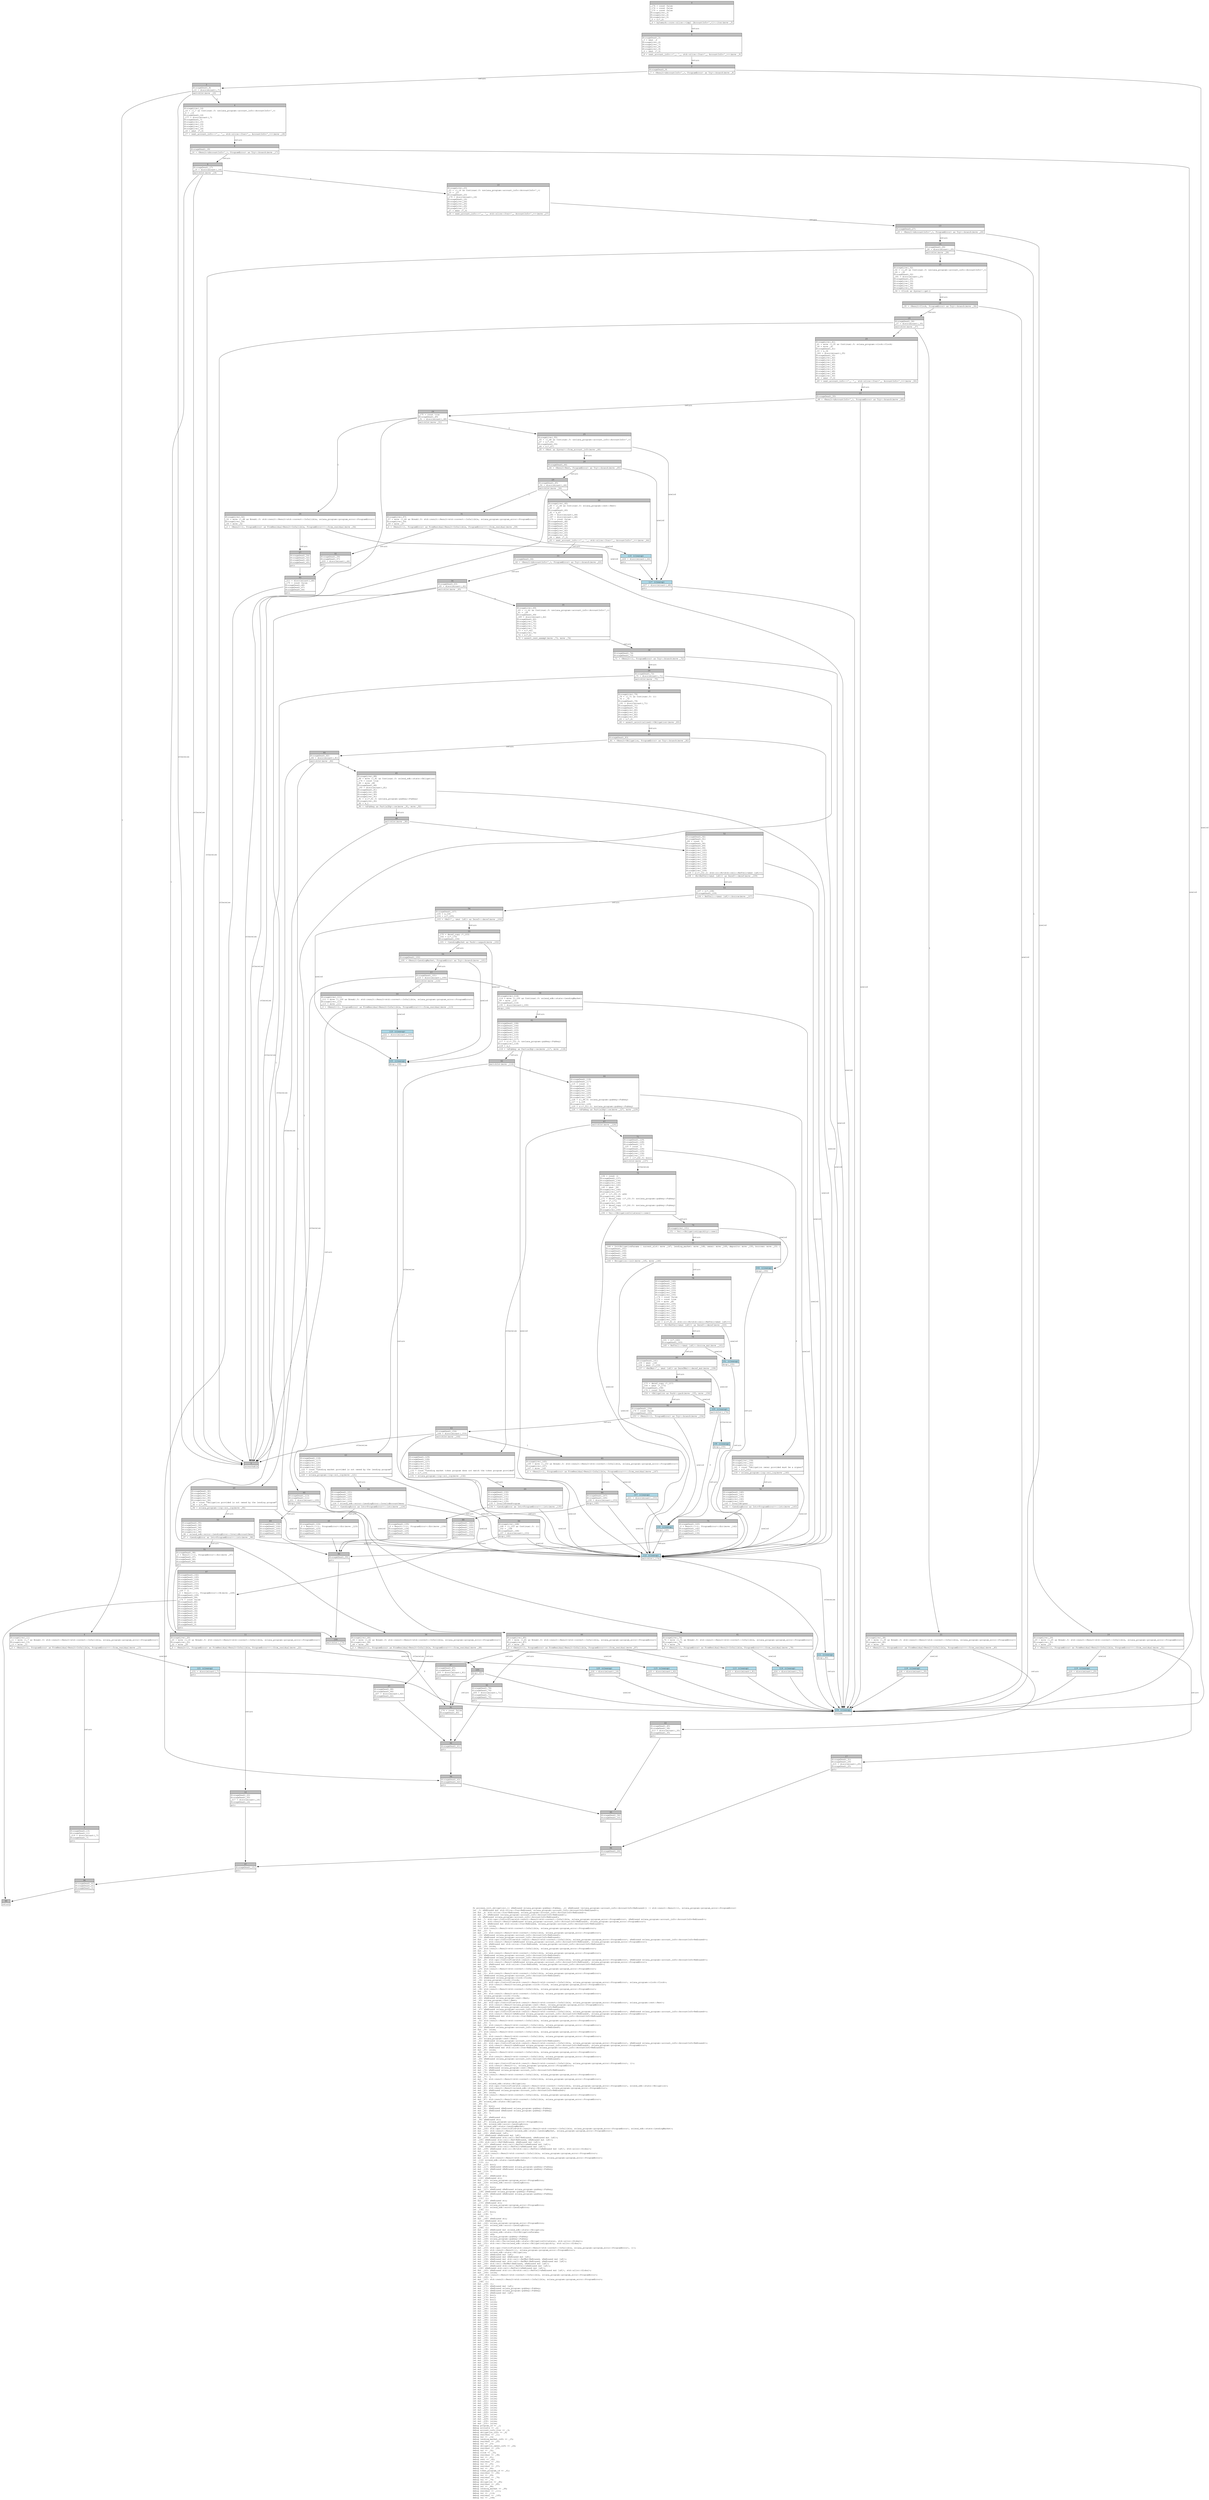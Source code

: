 digraph Mir_0_99 {
    graph [fontname="Courier, monospace"];
    node [fontname="Courier, monospace"];
    edge [fontname="Courier, monospace"];
    label=<fn process_init_obligation(_1: &amp;ReErased solana_program::pubkey::Pubkey, _2: &amp;ReErased [solana_program::account_info::AccountInfo&lt;ReErased&gt;]) -&gt; std::result::Result&lt;(), solana_program::program_error::ProgramError&gt;<br align="left"/>let _3: &amp;ReErased mut std::slice::Iter&lt;ReErased, solana_program::account_info::AccountInfo&lt;ReErased&gt;&gt;;<br align="left"/>let mut _4: std::slice::Iter&lt;ReErased, solana_program::account_info::AccountInfo&lt;ReErased&gt;&gt;;<br align="left"/>let mut _5: &amp;ReErased [solana_program::account_info::AccountInfo&lt;ReErased&gt;];<br align="left"/>let _6: &amp;ReErased solana_program::account_info::AccountInfo&lt;ReErased&gt;;<br align="left"/>let mut _7: std::ops::ControlFlow&lt;std::result::Result&lt;std::convert::Infallible, solana_program::program_error::ProgramError&gt;, &amp;ReErased solana_program::account_info::AccountInfo&lt;ReErased&gt;&gt;;<br align="left"/>let mut _8: std::result::Result&lt;&amp;ReErased solana_program::account_info::AccountInfo&lt;ReErased&gt;, solana_program::program_error::ProgramError&gt;;<br align="left"/>let mut _9: &amp;ReErased mut std::slice::Iter&lt;ReErased, solana_program::account_info::AccountInfo&lt;ReErased&gt;&gt;;<br align="left"/>let mut _10: isize;<br align="left"/>let _11: std::result::Result&lt;std::convert::Infallible, solana_program::program_error::ProgramError&gt;;<br align="left"/>let mut _12: !;<br align="left"/>let mut _13: std::result::Result&lt;std::convert::Infallible, solana_program::program_error::ProgramError&gt;;<br align="left"/>let _14: &amp;ReErased solana_program::account_info::AccountInfo&lt;ReErased&gt;;<br align="left"/>let _15: &amp;ReErased solana_program::account_info::AccountInfo&lt;ReErased&gt;;<br align="left"/>let mut _16: std::ops::ControlFlow&lt;std::result::Result&lt;std::convert::Infallible, solana_program::program_error::ProgramError&gt;, &amp;ReErased solana_program::account_info::AccountInfo&lt;ReErased&gt;&gt;;<br align="left"/>let mut _17: std::result::Result&lt;&amp;ReErased solana_program::account_info::AccountInfo&lt;ReErased&gt;, solana_program::program_error::ProgramError&gt;;<br align="left"/>let mut _18: &amp;ReErased mut std::slice::Iter&lt;ReErased, solana_program::account_info::AccountInfo&lt;ReErased&gt;&gt;;<br align="left"/>let mut _19: isize;<br align="left"/>let _20: std::result::Result&lt;std::convert::Infallible, solana_program::program_error::ProgramError&gt;;<br align="left"/>let mut _21: !;<br align="left"/>let mut _22: std::result::Result&lt;std::convert::Infallible, solana_program::program_error::ProgramError&gt;;<br align="left"/>let _23: &amp;ReErased solana_program::account_info::AccountInfo&lt;ReErased&gt;;<br align="left"/>let _24: &amp;ReErased solana_program::account_info::AccountInfo&lt;ReErased&gt;;<br align="left"/>let mut _25: std::ops::ControlFlow&lt;std::result::Result&lt;std::convert::Infallible, solana_program::program_error::ProgramError&gt;, &amp;ReErased solana_program::account_info::AccountInfo&lt;ReErased&gt;&gt;;<br align="left"/>let mut _26: std::result::Result&lt;&amp;ReErased solana_program::account_info::AccountInfo&lt;ReErased&gt;, solana_program::program_error::ProgramError&gt;;<br align="left"/>let mut _27: &amp;ReErased mut std::slice::Iter&lt;ReErased, solana_program::account_info::AccountInfo&lt;ReErased&gt;&gt;;<br align="left"/>let mut _28: isize;<br align="left"/>let _29: std::result::Result&lt;std::convert::Infallible, solana_program::program_error::ProgramError&gt;;<br align="left"/>let mut _30: !;<br align="left"/>let mut _31: std::result::Result&lt;std::convert::Infallible, solana_program::program_error::ProgramError&gt;;<br align="left"/>let _32: &amp;ReErased solana_program::account_info::AccountInfo&lt;ReErased&gt;;<br align="left"/>let _33: &amp;ReErased solana_program::clock::Clock;<br align="left"/>let _34: solana_program::clock::Clock;<br align="left"/>let mut _35: std::ops::ControlFlow&lt;std::result::Result&lt;std::convert::Infallible, solana_program::program_error::ProgramError&gt;, solana_program::clock::Clock&gt;;<br align="left"/>let mut _36: std::result::Result&lt;solana_program::clock::Clock, solana_program::program_error::ProgramError&gt;;<br align="left"/>let mut _37: isize;<br align="left"/>let _38: std::result::Result&lt;std::convert::Infallible, solana_program::program_error::ProgramError&gt;;<br align="left"/>let mut _39: !;<br align="left"/>let mut _40: std::result::Result&lt;std::convert::Infallible, solana_program::program_error::ProgramError&gt;;<br align="left"/>let _41: solana_program::clock::Clock;<br align="left"/>let _42: &amp;ReErased solana_program::rent::Rent;<br align="left"/>let _43: solana_program::rent::Rent;<br align="left"/>let mut _44: std::ops::ControlFlow&lt;std::result::Result&lt;std::convert::Infallible, solana_program::program_error::ProgramError&gt;, solana_program::rent::Rent&gt;;<br align="left"/>let mut _45: std::result::Result&lt;solana_program::rent::Rent, solana_program::program_error::ProgramError&gt;;<br align="left"/>let mut _46: &amp;ReErased solana_program::account_info::AccountInfo&lt;ReErased&gt;;<br align="left"/>let _47: &amp;ReErased solana_program::account_info::AccountInfo&lt;ReErased&gt;;<br align="left"/>let mut _48: std::ops::ControlFlow&lt;std::result::Result&lt;std::convert::Infallible, solana_program::program_error::ProgramError&gt;, &amp;ReErased solana_program::account_info::AccountInfo&lt;ReErased&gt;&gt;;<br align="left"/>let mut _49: std::result::Result&lt;&amp;ReErased solana_program::account_info::AccountInfo&lt;ReErased&gt;, solana_program::program_error::ProgramError&gt;;<br align="left"/>let mut _50: &amp;ReErased mut std::slice::Iter&lt;ReErased, solana_program::account_info::AccountInfo&lt;ReErased&gt;&gt;;<br align="left"/>let mut _51: isize;<br align="left"/>let _52: std::result::Result&lt;std::convert::Infallible, solana_program::program_error::ProgramError&gt;;<br align="left"/>let mut _53: !;<br align="left"/>let mut _54: std::result::Result&lt;std::convert::Infallible, solana_program::program_error::ProgramError&gt;;<br align="left"/>let _55: &amp;ReErased solana_program::account_info::AccountInfo&lt;ReErased&gt;;<br align="left"/>let mut _56: isize;<br align="left"/>let _57: std::result::Result&lt;std::convert::Infallible, solana_program::program_error::ProgramError&gt;;<br align="left"/>let mut _58: !;<br align="left"/>let mut _59: std::result::Result&lt;std::convert::Infallible, solana_program::program_error::ProgramError&gt;;<br align="left"/>let _60: solana_program::rent::Rent;<br align="left"/>let _61: &amp;ReErased solana_program::account_info::AccountInfo&lt;ReErased&gt;;<br align="left"/>let mut _62: std::ops::ControlFlow&lt;std::result::Result&lt;std::convert::Infallible, solana_program::program_error::ProgramError&gt;, &amp;ReErased solana_program::account_info::AccountInfo&lt;ReErased&gt;&gt;;<br align="left"/>let mut _63: std::result::Result&lt;&amp;ReErased solana_program::account_info::AccountInfo&lt;ReErased&gt;, solana_program::program_error::ProgramError&gt;;<br align="left"/>let mut _64: &amp;ReErased mut std::slice::Iter&lt;ReErased, solana_program::account_info::AccountInfo&lt;ReErased&gt;&gt;;<br align="left"/>let mut _65: isize;<br align="left"/>let _66: std::result::Result&lt;std::convert::Infallible, solana_program::program_error::ProgramError&gt;;<br align="left"/>let mut _67: !;<br align="left"/>let mut _68: std::result::Result&lt;std::convert::Infallible, solana_program::program_error::ProgramError&gt;;<br align="left"/>let _69: &amp;ReErased solana_program::account_info::AccountInfo&lt;ReErased&gt;;<br align="left"/>let _70: ();<br align="left"/>let mut _71: std::ops::ControlFlow&lt;std::result::Result&lt;std::convert::Infallible, solana_program::program_error::ProgramError&gt;, ()&gt;;<br align="left"/>let mut _72: std::result::Result&lt;(), solana_program::program_error::ProgramError&gt;;<br align="left"/>let mut _73: &amp;ReErased solana_program::rent::Rent;<br align="left"/>let mut _74: &amp;ReErased solana_program::account_info::AccountInfo&lt;ReErased&gt;;<br align="left"/>let mut _75: isize;<br align="left"/>let _76: std::result::Result&lt;std::convert::Infallible, solana_program::program_error::ProgramError&gt;;<br align="left"/>let mut _77: !;<br align="left"/>let mut _78: std::result::Result&lt;std::convert::Infallible, solana_program::program_error::ProgramError&gt;;<br align="left"/>let _79: ();<br align="left"/>let mut _80: solend_sdk::state::Obligation;<br align="left"/>let mut _81: std::ops::ControlFlow&lt;std::result::Result&lt;std::convert::Infallible, solana_program::program_error::ProgramError&gt;, solend_sdk::state::Obligation&gt;;<br align="left"/>let mut _82: std::result::Result&lt;solend_sdk::state::Obligation, solana_program::program_error::ProgramError&gt;;<br align="left"/>let mut _83: &amp;ReErased solana_program::account_info::AccountInfo&lt;ReErased&gt;;<br align="left"/>let mut _84: isize;<br align="left"/>let _85: std::result::Result&lt;std::convert::Infallible, solana_program::program_error::ProgramError&gt;;<br align="left"/>let mut _86: !;<br align="left"/>let mut _87: std::result::Result&lt;std::convert::Infallible, solana_program::program_error::ProgramError&gt;;<br align="left"/>let _88: solend_sdk::state::Obligation;<br align="left"/>let _89: ();<br align="left"/>let mut _90: bool;<br align="left"/>let mut _91: &amp;ReErased &amp;ReErased solana_program::pubkey::Pubkey;<br align="left"/>let mut _92: &amp;ReErased &amp;ReErased solana_program::pubkey::Pubkey;<br align="left"/>let mut _93: !;<br align="left"/>let _94: ();<br align="left"/>let mut _95: &amp;ReErased str;<br align="left"/>let _96: &amp;ReErased str;<br align="left"/>let mut _97: solana_program::program_error::ProgramError;<br align="left"/>let mut _98: solend_sdk::error::LendingError;<br align="left"/>let _99: solend_sdk::state::LendingMarket;<br align="left"/>let mut _100: std::ops::ControlFlow&lt;std::result::Result&lt;std::convert::Infallible, solana_program::program_error::ProgramError&gt;, solend_sdk::state::LendingMarket&gt;;<br align="left"/>let mut _101: std::result::Result&lt;solend_sdk::state::LendingMarket, solana_program::program_error::ProgramError&gt;;<br align="left"/>let mut _102: &amp;ReErased [u8];<br align="left"/>let _103: &amp;ReErased &amp;ReErased mut [u8];<br align="left"/>let mut _104: &amp;ReErased std::cell::Ref&lt;ReErased, &amp;ReErased mut [u8]&gt;;<br align="left"/>let _105: &amp;ReErased std::cell::Ref&lt;ReErased, &amp;ReErased mut [u8]&gt;;<br align="left"/>let _106: std::cell::Ref&lt;ReErased, &amp;ReErased mut [u8]&gt;;<br align="left"/>let mut _107: &amp;ReErased std::cell::RefCell&lt;&amp;ReErased mut [u8]&gt;;<br align="left"/>let _108: &amp;ReErased std::cell::RefCell&lt;&amp;ReErased mut [u8]&gt;;<br align="left"/>let mut _109: &amp;ReErased std::rc::Rc&lt;std::cell::RefCell&lt;&amp;ReErased mut [u8]&gt;, std::alloc::Global&gt;;<br align="left"/>let mut _110: isize;<br align="left"/>let _111: std::result::Result&lt;std::convert::Infallible, solana_program::program_error::ProgramError&gt;;<br align="left"/>let mut _112: !;<br align="left"/>let mut _113: std::result::Result&lt;std::convert::Infallible, solana_program::program_error::ProgramError&gt;;<br align="left"/>let _114: solend_sdk::state::LendingMarket;<br align="left"/>let _115: ();<br align="left"/>let mut _116: bool;<br align="left"/>let mut _117: &amp;ReErased &amp;ReErased solana_program::pubkey::Pubkey;<br align="left"/>let mut _118: &amp;ReErased &amp;ReErased solana_program::pubkey::Pubkey;<br align="left"/>let mut _119: !;<br align="left"/>let _120: ();<br align="left"/>let mut _121: &amp;ReErased str;<br align="left"/>let _122: &amp;ReErased str;<br align="left"/>let mut _123: solana_program::program_error::ProgramError;<br align="left"/>let mut _124: solend_sdk::error::LendingError;<br align="left"/>let _125: ();<br align="left"/>let mut _126: bool;<br align="left"/>let mut _127: &amp;ReErased &amp;ReErased solana_program::pubkey::Pubkey;<br align="left"/>let _128: &amp;ReErased solana_program::pubkey::Pubkey;<br align="left"/>let mut _129: &amp;ReErased &amp;ReErased solana_program::pubkey::Pubkey;<br align="left"/>let mut _130: !;<br align="left"/>let _131: ();<br align="left"/>let mut _132: &amp;ReErased str;<br align="left"/>let _133: &amp;ReErased str;<br align="left"/>let mut _134: solana_program::program_error::ProgramError;<br align="left"/>let mut _135: solend_sdk::error::LendingError;<br align="left"/>let _136: ();<br align="left"/>let mut _137: bool;<br align="left"/>let mut _138: !;<br align="left"/>let _139: ();<br align="left"/>let mut _140: &amp;ReErased str;<br align="left"/>let _141: &amp;ReErased str;<br align="left"/>let mut _142: solana_program::program_error::ProgramError;<br align="left"/>let mut _143: solend_sdk::error::LendingError;<br align="left"/>let _144: ();<br align="left"/>let mut _145: &amp;ReErased mut solend_sdk::state::Obligation;<br align="left"/>let mut _146: solend_sdk::state::InitObligationParams;<br align="left"/>let mut _147: u64;<br align="left"/>let mut _148: solana_program::pubkey::Pubkey;<br align="left"/>let mut _149: solana_program::pubkey::Pubkey;<br align="left"/>let mut _150: std::vec::Vec&lt;solend_sdk::state::ObligationCollateral, std::alloc::Global&gt;;<br align="left"/>let mut _151: std::vec::Vec&lt;solend_sdk::state::ObligationLiquidity, std::alloc::Global&gt;;<br align="left"/>let _152: ();<br align="left"/>let mut _153: std::ops::ControlFlow&lt;std::result::Result&lt;std::convert::Infallible, solana_program::program_error::ProgramError&gt;, ()&gt;;<br align="left"/>let mut _154: std::result::Result&lt;(), solana_program::program_error::ProgramError&gt;;<br align="left"/>let mut _155: solend_sdk::state::Obligation;<br align="left"/>let mut _156: &amp;ReErased mut [u8];<br align="left"/>let mut _157: &amp;ReErased mut &amp;ReErased mut [u8];<br align="left"/>let mut _158: &amp;ReErased mut std::cell::RefMut&lt;ReErased, &amp;ReErased mut [u8]&gt;;<br align="left"/>let mut _159: &amp;ReErased mut std::cell::RefMut&lt;ReErased, &amp;ReErased mut [u8]&gt;;<br align="left"/>let mut _160: std::cell::RefMut&lt;ReErased, &amp;ReErased mut [u8]&gt;;<br align="left"/>let mut _161: &amp;ReErased std::cell::RefCell&lt;&amp;ReErased mut [u8]&gt;;<br align="left"/>let _162: &amp;ReErased std::cell::RefCell&lt;&amp;ReErased mut [u8]&gt;;<br align="left"/>let mut _163: &amp;ReErased std::rc::Rc&lt;std::cell::RefCell&lt;&amp;ReErased mut [u8]&gt;, std::alloc::Global&gt;;<br align="left"/>let mut _164: isize;<br align="left"/>let _165: std::result::Result&lt;std::convert::Infallible, solana_program::program_error::ProgramError&gt;;<br align="left"/>let mut _166: !;<br align="left"/>let mut _167: std::result::Result&lt;std::convert::Infallible, solana_program::program_error::ProgramError&gt;;<br align="left"/>let _168: ();<br align="left"/>let mut _169: ();<br align="left"/>let mut _170: &amp;ReErased mut [u8];<br align="left"/>let mut _171: &amp;ReErased solana_program::pubkey::Pubkey;<br align="left"/>let mut _172: &amp;ReErased solana_program::pubkey::Pubkey;<br align="left"/>let mut _173: &amp;ReErased mut [u8];<br align="left"/>let mut _174: bool;<br align="left"/>let mut _175: bool;<br align="left"/>let mut _176: bool;<br align="left"/>let mut _177: isize;<br align="left"/>let mut _178: isize;<br align="left"/>let mut _179: isize;<br align="left"/>let mut _180: isize;<br align="left"/>let mut _181: isize;<br align="left"/>let mut _182: isize;<br align="left"/>let mut _183: isize;<br align="left"/>let mut _184: isize;<br align="left"/>let mut _185: isize;<br align="left"/>let mut _186: isize;<br align="left"/>let mut _187: isize;<br align="left"/>let mut _188: isize;<br align="left"/>let mut _189: isize;<br align="left"/>let mut _190: isize;<br align="left"/>let mut _191: isize;<br align="left"/>let mut _192: isize;<br align="left"/>let mut _193: isize;<br align="left"/>let mut _194: isize;<br align="left"/>let mut _195: isize;<br align="left"/>let mut _196: isize;<br align="left"/>let mut _197: isize;<br align="left"/>let mut _198: isize;<br align="left"/>let mut _199: isize;<br align="left"/>let mut _200: isize;<br align="left"/>let mut _201: isize;<br align="left"/>let mut _202: isize;<br align="left"/>let mut _203: isize;<br align="left"/>let mut _204: isize;<br align="left"/>let mut _205: isize;<br align="left"/>let mut _206: isize;<br align="left"/>let mut _207: isize;<br align="left"/>let mut _208: isize;<br align="left"/>let mut _209: isize;<br align="left"/>let mut _210: isize;<br align="left"/>let mut _211: isize;<br align="left"/>let mut _212: isize;<br align="left"/>let mut _213: isize;<br align="left"/>let mut _214: isize;<br align="left"/>let mut _215: isize;<br align="left"/>let mut _216: isize;<br align="left"/>let mut _217: isize;<br align="left"/>let mut _218: isize;<br align="left"/>let mut _219: isize;<br align="left"/>let mut _220: isize;<br align="left"/>let mut _221: isize;<br align="left"/>let mut _222: isize;<br align="left"/>let mut _223: isize;<br align="left"/>let mut _224: isize;<br align="left"/>let mut _225: isize;<br align="left"/>let mut _226: isize;<br align="left"/>let mut _227: isize;<br align="left"/>let mut _228: isize;<br align="left"/>let mut _229: isize;<br align="left"/>let mut _230: isize;<br align="left"/>let mut _231: isize;<br align="left"/>debug program_id =&gt; _1;<br align="left"/>debug accounts =&gt; _2;<br align="left"/>debug account_info_iter =&gt; _3;<br align="left"/>debug obligation_info =&gt; _6;<br align="left"/>debug residual =&gt; _11;<br align="left"/>debug val =&gt; _14;<br align="left"/>debug lending_market_info =&gt; _15;<br align="left"/>debug residual =&gt; _20;<br align="left"/>debug val =&gt; _23;<br align="left"/>debug obligation_owner_info =&gt; _24;<br align="left"/>debug residual =&gt; _29;<br align="left"/>debug val =&gt; _32;<br align="left"/>debug clock =&gt; _33;<br align="left"/>debug residual =&gt; _38;<br align="left"/>debug val =&gt; _41;<br align="left"/>debug rent =&gt; _42;<br align="left"/>debug residual =&gt; _52;<br align="left"/>debug val =&gt; _55;<br align="left"/>debug residual =&gt; _57;<br align="left"/>debug val =&gt; _60;<br align="left"/>debug token_program_id =&gt; _61;<br align="left"/>debug residual =&gt; _66;<br align="left"/>debug val =&gt; _69;<br align="left"/>debug residual =&gt; _76;<br align="left"/>debug val =&gt; _79;<br align="left"/>debug obligation =&gt; _80;<br align="left"/>debug residual =&gt; _85;<br align="left"/>debug val =&gt; _88;<br align="left"/>debug lending_market =&gt; _99;<br align="left"/>debug residual =&gt; _111;<br align="left"/>debug val =&gt; _114;<br align="left"/>debug residual =&gt; _165;<br align="left"/>debug val =&gt; _168;<br align="left"/>>;
    bb0__0_99 [shape="none", label=<<table border="0" cellborder="1" cellspacing="0"><tr><td bgcolor="gray" align="center" colspan="1">0</td></tr><tr><td align="left" balign="left">_174 = const false<br/>_176 = const false<br/>_175 = const false<br/>StorageLive(_3)<br/>StorageLive(_4)<br/>StorageLive(_5)<br/>_5 = &amp;(*_2)<br/></td></tr><tr><td align="left">_4 = bytemuck::core::slice::&lt;impl [AccountInfo&lt;'_&gt;]&gt;::iter(move _5)</td></tr></table>>];
    bb1__0_99 [shape="none", label=<<table border="0" cellborder="1" cellspacing="0"><tr><td bgcolor="gray" align="center" colspan="1">1</td></tr><tr><td align="left" balign="left">StorageDead(_5)<br/>_3 = &amp;mut _4<br/>StorageLive(_6)<br/>StorageLive(_7)<br/>StorageLive(_8)<br/>StorageLive(_9)<br/>_9 = &amp;mut (*_3)<br/></td></tr><tr><td align="left">_8 = next_account_info::&lt;'_, '_, std::slice::Iter&lt;'_, AccountInfo&lt;'_&gt;&gt;&gt;(move _9)</td></tr></table>>];
    bb2__0_99 [shape="none", label=<<table border="0" cellborder="1" cellspacing="0"><tr><td bgcolor="gray" align="center" colspan="1">2</td></tr><tr><td align="left" balign="left">StorageDead(_9)<br/></td></tr><tr><td align="left">_7 = &lt;Result&lt;&amp;AccountInfo&lt;'_&gt;, ProgramError&gt; as Try&gt;::branch(move _8)</td></tr></table>>];
    bb3__0_99 [shape="none", label=<<table border="0" cellborder="1" cellspacing="0"><tr><td bgcolor="gray" align="center" colspan="1">3</td></tr><tr><td align="left" balign="left">StorageDead(_8)<br/>_10 = discriminant(_7)<br/></td></tr><tr><td align="left">switchInt(move _10)</td></tr></table>>];
    bb4__0_99 [shape="none", label=<<table border="0" cellborder="1" cellspacing="0"><tr><td bgcolor="gray" align="center" colspan="1">4</td></tr><tr><td align="left" balign="left">StorageLive(_14)<br/>_14 = ((_7 as Continue).0: &amp;solana_program::account_info::AccountInfo&lt;'_&gt;)<br/>_6 = _14<br/>StorageDead(_14)<br/>_177 = discriminant(_7)<br/>StorageDead(_7)<br/>StorageLive(_15)<br/>StorageLive(_16)<br/>StorageLive(_17)<br/>StorageLive(_18)<br/>_18 = &amp;mut (*_3)<br/></td></tr><tr><td align="left">_17 = next_account_info::&lt;'_, '_, std::slice::Iter&lt;'_, AccountInfo&lt;'_&gt;&gt;&gt;(move _18)</td></tr></table>>];
    bb5__0_99 [shape="none", label=<<table border="0" cellborder="1" cellspacing="0"><tr><td bgcolor="gray" align="center" colspan="1">5</td></tr><tr><td align="left">unreachable</td></tr></table>>];
    bb6__0_99 [shape="none", label=<<table border="0" cellborder="1" cellspacing="0"><tr><td bgcolor="gray" align="center" colspan="1">6</td></tr><tr><td align="left" balign="left">StorageLive(_11)<br/>_11 = move ((_7 as Break).0: std::result::Result&lt;std::convert::Infallible, solana_program::program_error::ProgramError&gt;)<br/>StorageLive(_13)<br/>_13 = move _11<br/></td></tr><tr><td align="left">_0 = &lt;Result&lt;(), ProgramError&gt; as FromResidual&lt;Result&lt;Infallible, ProgramError&gt;&gt;&gt;::from_residual(move _13)</td></tr></table>>];
    bb7__0_99 [shape="none", label=<<table border="0" cellborder="1" cellspacing="0"><tr><td bgcolor="gray" align="center" colspan="1">7</td></tr><tr><td align="left" balign="left">StorageDead(_13)<br/>StorageDead(_11)<br/>_219 = discriminant(_7)<br/>StorageDead(_7)<br/></td></tr><tr><td align="left">goto</td></tr></table>>];
    bb8__0_99 [shape="none", label=<<table border="0" cellborder="1" cellspacing="0"><tr><td bgcolor="gray" align="center" colspan="1">8</td></tr><tr><td align="left" balign="left">StorageDead(_18)<br/></td></tr><tr><td align="left">_16 = &lt;Result&lt;&amp;AccountInfo&lt;'_&gt;, ProgramError&gt; as Try&gt;::branch(move _17)</td></tr></table>>];
    bb9__0_99 [shape="none", label=<<table border="0" cellborder="1" cellspacing="0"><tr><td bgcolor="gray" align="center" colspan="1">9</td></tr><tr><td align="left" balign="left">StorageDead(_17)<br/>_19 = discriminant(_16)<br/></td></tr><tr><td align="left">switchInt(move _19)</td></tr></table>>];
    bb10__0_99 [shape="none", label=<<table border="0" cellborder="1" cellspacing="0"><tr><td bgcolor="gray" align="center" colspan="1">10</td></tr><tr><td align="left" balign="left">StorageLive(_23)<br/>_23 = ((_16 as Continue).0: &amp;solana_program::account_info::AccountInfo&lt;'_&gt;)<br/>_15 = _23<br/>StorageDead(_23)<br/>_179 = discriminant(_16)<br/>StorageDead(_16)<br/>StorageLive(_24)<br/>StorageLive(_25)<br/>StorageLive(_26)<br/>StorageLive(_27)<br/>_27 = &amp;mut (*_3)<br/></td></tr><tr><td align="left">_26 = next_account_info::&lt;'_, '_, std::slice::Iter&lt;'_, AccountInfo&lt;'_&gt;&gt;&gt;(move _27)</td></tr></table>>];
    bb11__0_99 [shape="none", label=<<table border="0" cellborder="1" cellspacing="0"><tr><td bgcolor="gray" align="center" colspan="1">11</td></tr><tr><td align="left" balign="left">StorageLive(_20)<br/>_20 = move ((_16 as Break).0: std::result::Result&lt;std::convert::Infallible, solana_program::program_error::ProgramError&gt;)<br/>StorageLive(_22)<br/>_22 = move _20<br/></td></tr><tr><td align="left">_0 = &lt;Result&lt;(), ProgramError&gt; as FromResidual&lt;Result&lt;Infallible, ProgramError&gt;&gt;&gt;::from_residual(move _22)</td></tr></table>>];
    bb12__0_99 [shape="none", label=<<table border="0" cellborder="1" cellspacing="0"><tr><td bgcolor="gray" align="center" colspan="1">12</td></tr><tr><td align="left" balign="left">StorageDead(_22)<br/>StorageDead(_20)<br/>_217 = discriminant(_16)<br/>StorageDead(_16)<br/></td></tr><tr><td align="left">goto</td></tr></table>>];
    bb13__0_99 [shape="none", label=<<table border="0" cellborder="1" cellspacing="0"><tr><td bgcolor="gray" align="center" colspan="1">13</td></tr><tr><td align="left" balign="left">StorageDead(_27)<br/></td></tr><tr><td align="left">_25 = &lt;Result&lt;&amp;AccountInfo&lt;'_&gt;, ProgramError&gt; as Try&gt;::branch(move _26)</td></tr></table>>];
    bb14__0_99 [shape="none", label=<<table border="0" cellborder="1" cellspacing="0"><tr><td bgcolor="gray" align="center" colspan="1">14</td></tr><tr><td align="left" balign="left">StorageDead(_26)<br/>_28 = discriminant(_25)<br/></td></tr><tr><td align="left">switchInt(move _28)</td></tr></table>>];
    bb15__0_99 [shape="none", label=<<table border="0" cellborder="1" cellspacing="0"><tr><td bgcolor="gray" align="center" colspan="1">15</td></tr><tr><td align="left" balign="left">StorageLive(_32)<br/>_32 = ((_25 as Continue).0: &amp;solana_program::account_info::AccountInfo&lt;'_&gt;)<br/>_24 = _32<br/>StorageDead(_32)<br/>_181 = discriminant(_25)<br/>StorageDead(_25)<br/>StorageLive(_33)<br/>StorageLive(_34)<br/>StorageLive(_35)<br/>StorageLive(_36)<br/></td></tr><tr><td align="left">_36 = &lt;Clock as Sysvar&gt;::get()</td></tr></table>>];
    bb16__0_99 [shape="none", label=<<table border="0" cellborder="1" cellspacing="0"><tr><td bgcolor="gray" align="center" colspan="1">16</td></tr><tr><td align="left" balign="left">StorageLive(_29)<br/>_29 = move ((_25 as Break).0: std::result::Result&lt;std::convert::Infallible, solana_program::program_error::ProgramError&gt;)<br/>StorageLive(_31)<br/>_31 = move _29<br/></td></tr><tr><td align="left">_0 = &lt;Result&lt;(), ProgramError&gt; as FromResidual&lt;Result&lt;Infallible, ProgramError&gt;&gt;&gt;::from_residual(move _31)</td></tr></table>>];
    bb17__0_99 [shape="none", label=<<table border="0" cellborder="1" cellspacing="0"><tr><td bgcolor="gray" align="center" colspan="1">17</td></tr><tr><td align="left" balign="left">StorageDead(_31)<br/>StorageDead(_29)<br/>_215 = discriminant(_25)<br/>StorageDead(_25)<br/></td></tr><tr><td align="left">goto</td></tr></table>>];
    bb18__0_99 [shape="none", label=<<table border="0" cellborder="1" cellspacing="0"><tr><td bgcolor="gray" align="center" colspan="1">18</td></tr><tr><td align="left">_35 = &lt;Result&lt;Clock, ProgramError&gt; as Try&gt;::branch(move _36)</td></tr></table>>];
    bb19__0_99 [shape="none", label=<<table border="0" cellborder="1" cellspacing="0"><tr><td bgcolor="gray" align="center" colspan="1">19</td></tr><tr><td align="left" balign="left">StorageDead(_36)<br/>_37 = discriminant(_35)<br/></td></tr><tr><td align="left">switchInt(move _37)</td></tr></table>>];
    bb20__0_99 [shape="none", label=<<table border="0" cellborder="1" cellspacing="0"><tr><td bgcolor="gray" align="center" colspan="1">20</td></tr><tr><td align="left" balign="left">StorageLive(_41)<br/>_41 = move ((_35 as Continue).0: solana_program::clock::Clock)<br/>_34 = move _41<br/>StorageDead(_41)<br/>_33 = &amp;_34<br/>_183 = discriminant(_35)<br/>StorageDead(_35)<br/>StorageLive(_42)<br/>StorageLive(_43)<br/>StorageLive(_44)<br/>StorageLive(_45)<br/>StorageLive(_46)<br/>StorageLive(_47)<br/>StorageLive(_48)<br/>StorageLive(_49)<br/>StorageLive(_50)<br/>_50 = &amp;mut (*_3)<br/></td></tr><tr><td align="left">_49 = next_account_info::&lt;'_, '_, std::slice::Iter&lt;'_, AccountInfo&lt;'_&gt;&gt;&gt;(move _50)</td></tr></table>>];
    bb21__0_99 [shape="none", label=<<table border="0" cellborder="1" cellspacing="0"><tr><td bgcolor="gray" align="center" colspan="1">21</td></tr><tr><td align="left" balign="left">StorageLive(_38)<br/>_38 = move ((_35 as Break).0: std::result::Result&lt;std::convert::Infallible, solana_program::program_error::ProgramError&gt;)<br/>StorageLive(_40)<br/>_40 = move _38<br/></td></tr><tr><td align="left">_0 = &lt;Result&lt;(), ProgramError&gt; as FromResidual&lt;Result&lt;Infallible, ProgramError&gt;&gt;&gt;::from_residual(move _40)</td></tr></table>>];
    bb22__0_99 [shape="none", label=<<table border="0" cellborder="1" cellspacing="0"><tr><td bgcolor="gray" align="center" colspan="1">22</td></tr><tr><td align="left" balign="left">StorageDead(_40)<br/>StorageDead(_38)<br/>_213 = discriminant(_35)<br/>StorageDead(_35)<br/></td></tr><tr><td align="left">goto</td></tr></table>>];
    bb23__0_99 [shape="none", label=<<table border="0" cellborder="1" cellspacing="0"><tr><td bgcolor="gray" align="center" colspan="1">23</td></tr><tr><td align="left" balign="left">StorageDead(_50)<br/></td></tr><tr><td align="left">_48 = &lt;Result&lt;&amp;AccountInfo&lt;'_&gt;, ProgramError&gt; as Try&gt;::branch(move _49)</td></tr></table>>];
    bb24__0_99 [shape="none", label=<<table border="0" cellborder="1" cellspacing="0"><tr><td bgcolor="gray" align="center" colspan="1">24</td></tr><tr><td align="left" balign="left">_175 = const true<br/>StorageDead(_49)<br/>_51 = discriminant(_48)<br/></td></tr><tr><td align="left">switchInt(move _51)</td></tr></table>>];
    bb25__0_99 [shape="none", label=<<table border="0" cellborder="1" cellspacing="0"><tr><td bgcolor="gray" align="center" colspan="1">25</td></tr><tr><td align="left" balign="left">StorageLive(_55)<br/>_55 = ((_48 as Continue).0: &amp;solana_program::account_info::AccountInfo&lt;'_&gt;)<br/>_47 = &amp;(*_55)<br/>StorageDead(_55)<br/>_46 = &amp;(*_47)<br/></td></tr><tr><td align="left">_45 = &lt;Rent as Sysvar&gt;::from_account_info(move _46)</td></tr></table>>];
    bb26__0_99 [shape="none", label=<<table border="0" cellborder="1" cellspacing="0"><tr><td bgcolor="gray" align="center" colspan="1">26</td></tr><tr><td align="left" balign="left">StorageLive(_52)<br/>_52 = move ((_48 as Break).0: std::result::Result&lt;std::convert::Infallible, solana_program::program_error::ProgramError&gt;)<br/>StorageLive(_54)<br/>_54 = move _52<br/></td></tr><tr><td align="left">_0 = &lt;Result&lt;(), ProgramError&gt; as FromResidual&lt;Result&lt;Infallible, ProgramError&gt;&gt;&gt;::from_residual(move _54)</td></tr></table>>];
    bb27__0_99 [shape="none", label=<<table border="0" cellborder="1" cellspacing="0"><tr><td bgcolor="gray" align="center" colspan="1">27</td></tr><tr><td align="left" balign="left">StorageDead(_54)<br/>StorageDead(_52)<br/>StorageDead(_46)<br/>StorageDead(_45)<br/></td></tr><tr><td align="left">goto</td></tr></table>>];
    bb28__0_99 [shape="none", label=<<table border="0" cellborder="1" cellspacing="0"><tr><td bgcolor="gray" align="center" colspan="1">28</td></tr><tr><td align="left" balign="left">StorageDead(_46)<br/></td></tr><tr><td align="left">_44 = &lt;Result&lt;Rent, ProgramError&gt; as Try&gt;::branch(move _45)</td></tr></table>>];
    bb29__0_99 [shape="none", label=<<table border="0" cellborder="1" cellspacing="0"><tr><td bgcolor="gray" align="center" colspan="1">29</td></tr><tr><td align="left" balign="left">StorageDead(_45)<br/>_56 = discriminant(_44)<br/></td></tr><tr><td align="left">switchInt(move _56)</td></tr></table>>];
    bb30__0_99 [shape="none", label=<<table border="0" cellborder="1" cellspacing="0"><tr><td bgcolor="gray" align="center" colspan="1">30</td></tr><tr><td align="left" balign="left">StorageLive(_60)<br/>_60 = ((_44 as Continue).0: solana_program::rent::Rent)<br/>_43 = _60<br/>StorageDead(_60)<br/>_42 = &amp;_43<br/>_185 = discriminant(_44)<br/>_187 = discriminant(_48)<br/>_175 = const false<br/>StorageDead(_48)<br/>StorageDead(_47)<br/>StorageDead(_44)<br/>StorageLive(_61)<br/>StorageLive(_62)<br/>StorageLive(_63)<br/>StorageLive(_64)<br/>_64 = &amp;mut (*_3)<br/></td></tr><tr><td align="left">_63 = next_account_info::&lt;'_, '_, std::slice::Iter&lt;'_, AccountInfo&lt;'_&gt;&gt;&gt;(move _64)</td></tr></table>>];
    bb31__0_99 [shape="none", label=<<table border="0" cellborder="1" cellspacing="0"><tr><td bgcolor="gray" align="center" colspan="1">31</td></tr><tr><td align="left" balign="left">StorageLive(_57)<br/>_57 = move ((_44 as Break).0: std::result::Result&lt;std::convert::Infallible, solana_program::program_error::ProgramError&gt;)<br/>StorageLive(_59)<br/>_59 = move _57<br/></td></tr><tr><td align="left">_0 = &lt;Result&lt;(), ProgramError&gt; as FromResidual&lt;Result&lt;Infallible, ProgramError&gt;&gt;&gt;::from_residual(move _59)</td></tr></table>>];
    bb32__0_99 [shape="none", label=<<table border="0" cellborder="1" cellspacing="0"><tr><td bgcolor="gray" align="center" colspan="1">32</td></tr><tr><td align="left" balign="left">StorageDead(_59)<br/>StorageDead(_57)<br/>_209 = discriminant(_44)<br/></td></tr><tr><td align="left">goto</td></tr></table>>];
    bb33__0_99 [shape="none", label=<<table border="0" cellborder="1" cellspacing="0"><tr><td bgcolor="gray" align="center" colspan="1">33</td></tr><tr><td align="left" balign="left">StorageDead(_64)<br/></td></tr><tr><td align="left">_62 = &lt;Result&lt;&amp;AccountInfo&lt;'_&gt;, ProgramError&gt; as Try&gt;::branch(move _63)</td></tr></table>>];
    bb34__0_99 [shape="none", label=<<table border="0" cellborder="1" cellspacing="0"><tr><td bgcolor="gray" align="center" colspan="1">34</td></tr><tr><td align="left" balign="left">StorageDead(_63)<br/>_65 = discriminant(_62)<br/></td></tr><tr><td align="left">switchInt(move _65)</td></tr></table>>];
    bb35__0_99 [shape="none", label=<<table border="0" cellborder="1" cellspacing="0"><tr><td bgcolor="gray" align="center" colspan="1">35</td></tr><tr><td align="left" balign="left">StorageLive(_69)<br/>_69 = ((_62 as Continue).0: &amp;solana_program::account_info::AccountInfo&lt;'_&gt;)<br/>_61 = _69<br/>StorageDead(_69)<br/>_189 = discriminant(_62)<br/>StorageDead(_62)<br/>StorageLive(_70)<br/>StorageLive(_71)<br/>StorageLive(_72)<br/>StorageLive(_73)<br/>_73 = &amp;(*_42)<br/>StorageLive(_74)<br/>_74 = &amp;(*_6)<br/></td></tr><tr><td align="left">_72 = assert_rent_exempt(move _73, move _74)</td></tr></table>>];
    bb36__0_99 [shape="none", label=<<table border="0" cellborder="1" cellspacing="0"><tr><td bgcolor="gray" align="center" colspan="1">36</td></tr><tr><td align="left" balign="left">StorageLive(_66)<br/>_66 = move ((_62 as Break).0: std::result::Result&lt;std::convert::Infallible, solana_program::program_error::ProgramError&gt;)<br/>StorageLive(_68)<br/>_68 = move _66<br/></td></tr><tr><td align="left">_0 = &lt;Result&lt;(), ProgramError&gt; as FromResidual&lt;Result&lt;Infallible, ProgramError&gt;&gt;&gt;::from_residual(move _68)</td></tr></table>>];
    bb37__0_99 [shape="none", label=<<table border="0" cellborder="1" cellspacing="0"><tr><td bgcolor="gray" align="center" colspan="1">37</td></tr><tr><td align="left" balign="left">StorageDead(_68)<br/>StorageDead(_66)<br/>_207 = discriminant(_62)<br/>StorageDead(_62)<br/></td></tr><tr><td align="left">goto</td></tr></table>>];
    bb38__0_99 [shape="none", label=<<table border="0" cellborder="1" cellspacing="0"><tr><td bgcolor="gray" align="center" colspan="1">38</td></tr><tr><td align="left" balign="left">StorageDead(_74)<br/>StorageDead(_73)<br/></td></tr><tr><td align="left">_71 = &lt;Result&lt;(), ProgramError&gt; as Try&gt;::branch(move _72)</td></tr></table>>];
    bb39__0_99 [shape="none", label=<<table border="0" cellborder="1" cellspacing="0"><tr><td bgcolor="gray" align="center" colspan="1">39</td></tr><tr><td align="left" balign="left">StorageDead(_72)<br/>_75 = discriminant(_71)<br/></td></tr><tr><td align="left">switchInt(move _75)</td></tr></table>>];
    bb40__0_99 [shape="none", label=<<table border="0" cellborder="1" cellspacing="0"><tr><td bgcolor="gray" align="center" colspan="1">40</td></tr><tr><td align="left" balign="left">StorageLive(_79)<br/>_79 = ((_71 as Continue).0: ())<br/>_70 = _79<br/>StorageDead(_79)<br/>_191 = discriminant(_71)<br/>StorageDead(_71)<br/>StorageDead(_70)<br/>StorageLive(_80)<br/>StorageLive(_81)<br/>StorageLive(_82)<br/>StorageLive(_83)<br/>_83 = &amp;(*_6)<br/></td></tr><tr><td align="left">_82 = assert_uninitialized::&lt;Obligation&gt;(move _83)</td></tr></table>>];
    bb41__0_99 [shape="none", label=<<table border="0" cellborder="1" cellspacing="0"><tr><td bgcolor="gray" align="center" colspan="1">41</td></tr><tr><td align="left" balign="left">StorageLive(_76)<br/>_76 = move ((_71 as Break).0: std::result::Result&lt;std::convert::Infallible, solana_program::program_error::ProgramError&gt;)<br/>StorageLive(_78)<br/>_78 = move _76<br/></td></tr><tr><td align="left">_0 = &lt;Result&lt;(), ProgramError&gt; as FromResidual&lt;Result&lt;Infallible, ProgramError&gt;&gt;&gt;::from_residual(move _78)</td></tr></table>>];
    bb42__0_99 [shape="none", label=<<table border="0" cellborder="1" cellspacing="0"><tr><td bgcolor="gray" align="center" colspan="1">42</td></tr><tr><td align="left" balign="left">StorageDead(_78)<br/>StorageDead(_76)<br/>_205 = discriminant(_71)<br/>StorageDead(_71)<br/>StorageDead(_70)<br/></td></tr><tr><td align="left">goto</td></tr></table>>];
    bb43__0_99 [shape="none", label=<<table border="0" cellborder="1" cellspacing="0"><tr><td bgcolor="gray" align="center" colspan="1">43</td></tr><tr><td align="left" balign="left">StorageDead(_83)<br/></td></tr><tr><td align="left">_81 = &lt;Result&lt;Obligation, ProgramError&gt; as Try&gt;::branch(move _82)</td></tr></table>>];
    bb44__0_99 [shape="none", label=<<table border="0" cellborder="1" cellspacing="0"><tr><td bgcolor="gray" align="center" colspan="1">44</td></tr><tr><td align="left" balign="left">StorageDead(_82)<br/>_84 = discriminant(_81)<br/></td></tr><tr><td align="left">switchInt(move _84)</td></tr></table>>];
    bb45__0_99 [shape="none", label=<<table border="0" cellborder="1" cellspacing="0"><tr><td bgcolor="gray" align="center" colspan="1">45</td></tr><tr><td align="left" balign="left">StorageLive(_88)<br/>_88 = move ((_81 as Continue).0: solend_sdk::state::Obligation)<br/>_174 = const true<br/>_80 = move _88<br/>StorageDead(_88)<br/>_193 = discriminant(_81)<br/>StorageDead(_81)<br/>StorageLive(_89)<br/>StorageLive(_90)<br/>StorageLive(_91)<br/>_91 = &amp;((*_6).3: &amp;solana_program::pubkey::Pubkey)<br/>StorageLive(_92)<br/>_92 = &amp;_1<br/></td></tr><tr><td align="left">_90 = &lt;&amp;Pubkey as PartialEq&gt;::ne(move _91, move _92)</td></tr></table>>];
    bb46__0_99 [shape="none", label=<<table border="0" cellborder="1" cellspacing="0"><tr><td bgcolor="gray" align="center" colspan="1">46</td></tr><tr><td align="left" balign="left">StorageLive(_85)<br/>_85 = move ((_81 as Break).0: std::result::Result&lt;std::convert::Infallible, solana_program::program_error::ProgramError&gt;)<br/>StorageLive(_87)<br/>_87 = move _85<br/></td></tr><tr><td align="left">_0 = &lt;Result&lt;(), ProgramError&gt; as FromResidual&lt;Result&lt;Infallible, ProgramError&gt;&gt;&gt;::from_residual(move _87)</td></tr></table>>];
    bb47__0_99 [shape="none", label=<<table border="0" cellborder="1" cellspacing="0"><tr><td bgcolor="gray" align="center" colspan="1">47</td></tr><tr><td align="left" balign="left">StorageDead(_87)<br/>StorageDead(_85)<br/>_203 = discriminant(_81)<br/>StorageDead(_81)<br/></td></tr><tr><td align="left">goto</td></tr></table>>];
    bb48__0_99 [shape="none", label=<<table border="0" cellborder="1" cellspacing="0"><tr><td bgcolor="gray" align="center" colspan="1">48</td></tr><tr><td align="left">switchInt(move _90)</td></tr></table>>];
    bb49__0_99 [shape="none", label=<<table border="0" cellborder="1" cellspacing="0"><tr><td bgcolor="gray" align="center" colspan="1">49</td></tr><tr><td align="left" balign="left">StorageDead(_92)<br/>StorageDead(_91)<br/>StorageLive(_94)<br/>StorageLive(_95)<br/>StorageLive(_96)<br/>_96 = const &quot;Obligation provided is not owned by the lending program&quot;<br/>_95 = &amp;(*_96)<br/></td></tr><tr><td align="left">_94 = solana_program::log::sol_log(move _95)</td></tr></table>>];
    bb50__0_99 [shape="none", label=<<table border="0" cellborder="1" cellspacing="0"><tr><td bgcolor="gray" align="center" colspan="1">50</td></tr><tr><td align="left" balign="left">StorageDead(_95)<br/>StorageDead(_96)<br/>StorageDead(_94)<br/>StorageLive(_97)<br/>StorageLive(_98)<br/>_98 = solend_sdk::error::LendingError::InvalidAccountOwner<br/></td></tr><tr><td align="left">_97 = &lt;LendingError as Into&lt;ProgramError&gt;&gt;::into(move _98)</td></tr></table>>];
    bb51__0_99 [shape="none", label=<<table border="0" cellborder="1" cellspacing="0"><tr><td bgcolor="gray" align="center" colspan="1">51</td></tr><tr><td align="left" balign="left">StorageDead(_98)<br/>_0 = Result::&lt;(), ProgramError&gt;::Err(move _97)<br/>StorageDead(_97)<br/>StorageDead(_90)<br/>StorageDead(_89)<br/></td></tr><tr><td align="left">goto</td></tr></table>>];
    bb52__0_99 [shape="none", label=<<table border="0" cellborder="1" cellspacing="0"><tr><td bgcolor="gray" align="center" colspan="1">52</td></tr><tr><td align="left" balign="left">StorageDead(_92)<br/>StorageDead(_91)<br/>_89 = const ()<br/>StorageDead(_90)<br/>StorageDead(_89)<br/>StorageLive(_99)<br/>StorageLive(_100)<br/>StorageLive(_101)<br/>StorageLive(_102)<br/>StorageLive(_103)<br/>StorageLive(_104)<br/>StorageLive(_105)<br/>StorageLive(_106)<br/>StorageLive(_107)<br/>StorageLive(_108)<br/>StorageLive(_109)<br/>_109 = &amp;((*_15).2: std::rc::Rc&lt;std::cell::RefCell&lt;&amp;mut [u8]&gt;&gt;)<br/></td></tr><tr><td align="left">_108 = &lt;Rc&lt;RefCell&lt;&amp;mut [u8]&gt;&gt; as Deref&gt;::deref(move _109)</td></tr></table>>];
    bb53__0_99 [shape="none", label=<<table border="0" cellborder="1" cellspacing="0"><tr><td bgcolor="gray" align="center" colspan="1">53</td></tr><tr><td align="left" balign="left">_107 = &amp;(*_108)<br/>StorageDead(_109)<br/></td></tr><tr><td align="left">_106 = RefCell::&lt;&amp;mut [u8]&gt;::borrow(move _107)</td></tr></table>>];
    bb54__0_99 [shape="none", label=<<table border="0" cellborder="1" cellspacing="0"><tr><td bgcolor="gray" align="center" colspan="1">54</td></tr><tr><td align="left" balign="left">StorageDead(_107)<br/>_105 = &amp;_106<br/>_104 = &amp;(*_105)<br/></td></tr><tr><td align="left">_103 = &lt;Ref&lt;'_, &amp;mut [u8]&gt; as Deref&gt;::deref(move _104)</td></tr></table>>];
    bb55__0_99 [shape="none", label=<<table border="0" cellborder="1" cellspacing="0"><tr><td bgcolor="gray" align="center" colspan="1">55</td></tr><tr><td align="left" balign="left">_170 = deref_copy (*_103)<br/>_102 = &amp;(*_170)<br/>StorageDead(_104)<br/></td></tr><tr><td align="left">_101 = &lt;LendingMarket as Pack&gt;::unpack(move _102)</td></tr></table>>];
    bb56__0_99 [shape="none", label=<<table border="0" cellborder="1" cellspacing="0"><tr><td bgcolor="gray" align="center" colspan="1">56</td></tr><tr><td align="left" balign="left">StorageDead(_102)<br/></td></tr><tr><td align="left">_100 = &lt;Result&lt;LendingMarket, ProgramError&gt; as Try&gt;::branch(move _101)</td></tr></table>>];
    bb57__0_99 [shape="none", label=<<table border="0" cellborder="1" cellspacing="0"><tr><td bgcolor="gray" align="center" colspan="1">57</td></tr><tr><td align="left" balign="left">StorageDead(_101)<br/>_110 = discriminant(_100)<br/></td></tr><tr><td align="left">switchInt(move _110)</td></tr></table>>];
    bb58__0_99 [shape="none", label=<<table border="0" cellborder="1" cellspacing="0"><tr><td bgcolor="gray" align="center" colspan="1">58</td></tr><tr><td align="left" balign="left">StorageLive(_114)<br/>_114 = move ((_100 as Continue).0: solend_sdk::state::LendingMarket)<br/>_99 = move _114<br/>StorageDead(_114)<br/>_195 = discriminant(_100)<br/></td></tr><tr><td align="left">drop(_106)</td></tr></table>>];
    bb59__0_99 [shape="none", label=<<table border="0" cellborder="1" cellspacing="0"><tr><td bgcolor="gray" align="center" colspan="1">59</td></tr><tr><td align="left" balign="left">StorageLive(_111)<br/>_111 = move ((_100 as Break).0: std::result::Result&lt;std::convert::Infallible, solana_program::program_error::ProgramError&gt;)<br/>StorageLive(_113)<br/>_113 = move _111<br/></td></tr><tr><td align="left">_0 = &lt;Result&lt;(), ProgramError&gt; as FromResidual&lt;Result&lt;Infallible, ProgramError&gt;&gt;&gt;::from_residual(move _113)</td></tr></table>>];
    bb60__0_99 [shape="none", label=<<table border="0" cellborder="1" cellspacing="0"><tr><td bgcolor="gray" align="center" colspan="1">60</td></tr><tr><td align="left" balign="left">StorageDead(_113)<br/>StorageDead(_111)<br/>_201 = discriminant(_100)<br/></td></tr><tr><td align="left">drop(_106)</td></tr></table>>];
    bb61__0_99 [shape="none", label=<<table border="0" cellborder="1" cellspacing="0"><tr><td bgcolor="gray" align="center" colspan="1">61</td></tr><tr><td align="left" balign="left">StorageDead(_108)<br/>StorageDead(_106)<br/>StorageDead(_105)<br/>StorageDead(_103)<br/>StorageDead(_100)<br/>StorageLive(_115)<br/>StorageLive(_116)<br/>StorageLive(_117)<br/>_117 = &amp;((*_15).3: &amp;solana_program::pubkey::Pubkey)<br/>StorageLive(_118)<br/>_118 = &amp;_1<br/></td></tr><tr><td align="left">_116 = &lt;&amp;Pubkey as PartialEq&gt;::ne(move _117, move _118)</td></tr></table>>];
    bb62__0_99 [shape="none", label=<<table border="0" cellborder="1" cellspacing="0"><tr><td bgcolor="gray" align="center" colspan="1">62</td></tr><tr><td align="left">switchInt(move _116)</td></tr></table>>];
    bb63__0_99 [shape="none", label=<<table border="0" cellborder="1" cellspacing="0"><tr><td bgcolor="gray" align="center" colspan="1">63</td></tr><tr><td align="left" balign="left">StorageDead(_118)<br/>StorageDead(_117)<br/>StorageLive(_120)<br/>StorageLive(_121)<br/>StorageLive(_122)<br/>_122 = const &quot;Lending market provided is not owned by the lending program&quot;<br/>_121 = &amp;(*_122)<br/></td></tr><tr><td align="left">_120 = solana_program::log::sol_log(move _121)</td></tr></table>>];
    bb64__0_99 [shape="none", label=<<table border="0" cellborder="1" cellspacing="0"><tr><td bgcolor="gray" align="center" colspan="1">64</td></tr><tr><td align="left" balign="left">StorageDead(_121)<br/>StorageDead(_122)<br/>StorageDead(_120)<br/>StorageLive(_123)<br/>StorageLive(_124)<br/>_124 = solend_sdk::error::LendingError::InvalidAccountOwner<br/></td></tr><tr><td align="left">_123 = &lt;LendingError as Into&lt;ProgramError&gt;&gt;::into(move _124)</td></tr></table>>];
    bb65__0_99 [shape="none", label=<<table border="0" cellborder="1" cellspacing="0"><tr><td bgcolor="gray" align="center" colspan="1">65</td></tr><tr><td align="left" balign="left">StorageDead(_124)<br/>_0 = Result::&lt;(), ProgramError&gt;::Err(move _123)<br/>StorageDead(_123)<br/>StorageDead(_116)<br/>StorageDead(_115)<br/></td></tr><tr><td align="left">goto</td></tr></table>>];
    bb66__0_99 [shape="none", label=<<table border="0" cellborder="1" cellspacing="0"><tr><td bgcolor="gray" align="center" colspan="1">66</td></tr><tr><td align="left" balign="left">StorageDead(_118)<br/>StorageDead(_117)<br/>_115 = const ()<br/>StorageDead(_116)<br/>StorageDead(_115)<br/>StorageLive(_125)<br/>StorageLive(_126)<br/>StorageLive(_127)<br/>StorageLive(_128)<br/>_128 = &amp;(_99.4: solana_program::pubkey::Pubkey)<br/>_127 = &amp;_128<br/>StorageLive(_129)<br/>_129 = &amp;((*_61).0: &amp;solana_program::pubkey::Pubkey)<br/></td></tr><tr><td align="left">_126 = &lt;&amp;Pubkey as PartialEq&gt;::ne(move _127, move _129)</td></tr></table>>];
    bb67__0_99 [shape="none", label=<<table border="0" cellborder="1" cellspacing="0"><tr><td bgcolor="gray" align="center" colspan="1">67</td></tr><tr><td align="left">switchInt(move _126)</td></tr></table>>];
    bb68__0_99 [shape="none", label=<<table border="0" cellborder="1" cellspacing="0"><tr><td bgcolor="gray" align="center" colspan="1">68</td></tr><tr><td align="left" balign="left">StorageDead(_129)<br/>StorageDead(_128)<br/>StorageDead(_127)<br/>StorageLive(_131)<br/>StorageLive(_132)<br/>StorageLive(_133)<br/>_133 = const &quot;Lending market token program does not match the token program provided&quot;<br/>_132 = &amp;(*_133)<br/></td></tr><tr><td align="left">_131 = solana_program::log::sol_log(move _132)</td></tr></table>>];
    bb69__0_99 [shape="none", label=<<table border="0" cellborder="1" cellspacing="0"><tr><td bgcolor="gray" align="center" colspan="1">69</td></tr><tr><td align="left" balign="left">StorageDead(_132)<br/>StorageDead(_133)<br/>StorageDead(_131)<br/>StorageLive(_134)<br/>StorageLive(_135)<br/>_135 = InvalidTokenProgram<br/></td></tr><tr><td align="left">_134 = &lt;LendingError as Into&lt;ProgramError&gt;&gt;::into(move _135)</td></tr></table>>];
    bb70__0_99 [shape="none", label=<<table border="0" cellborder="1" cellspacing="0"><tr><td bgcolor="gray" align="center" colspan="1">70</td></tr><tr><td align="left" balign="left">StorageDead(_135)<br/>_0 = Result::&lt;(), ProgramError&gt;::Err(move _134)<br/>StorageDead(_134)<br/>StorageDead(_126)<br/>StorageDead(_125)<br/></td></tr><tr><td align="left">goto</td></tr></table>>];
    bb71__0_99 [shape="none", label=<<table border="0" cellborder="1" cellspacing="0"><tr><td bgcolor="gray" align="center" colspan="1">71</td></tr><tr><td align="left" balign="left">StorageDead(_129)<br/>StorageDead(_128)<br/>StorageDead(_127)<br/>_125 = const ()<br/>StorageDead(_126)<br/>StorageDead(_125)<br/>StorageLive(_136)<br/>StorageLive(_137)<br/>_137 = ((*_24).5: bool)<br/></td></tr><tr><td align="left">switchInt(move _137)</td></tr></table>>];
    bb72__0_99 [shape="none", label=<<table border="0" cellborder="1" cellspacing="0"><tr><td bgcolor="gray" align="center" colspan="1">72</td></tr><tr><td align="left" balign="left">_136 = const ()<br/>StorageDead(_137)<br/>StorageDead(_136)<br/>StorageLive(_144)<br/>StorageLive(_145)<br/>_145 = &amp;mut _80<br/>StorageLive(_146)<br/>StorageLive(_147)<br/>_147 = ((*_33).0: u64)<br/>StorageLive(_148)<br/>_171 = deref_copy ((*_15).0: &amp;solana_program::pubkey::Pubkey)<br/>_148 = (*_171)<br/>StorageLive(_149)<br/>_172 = deref_copy ((*_24).0: &amp;solana_program::pubkey::Pubkey)<br/>_149 = (*_172)<br/>StorageLive(_150)<br/></td></tr><tr><td align="left">_150 = Vec::&lt;ObligationCollateral&gt;::new()</td></tr></table>>];
    bb73__0_99 [shape="none", label=<<table border="0" cellborder="1" cellspacing="0"><tr><td bgcolor="gray" align="center" colspan="1">73</td></tr><tr><td align="left" balign="left">StorageLive(_139)<br/>StorageLive(_140)<br/>StorageLive(_141)<br/>_141 = const &quot;Obligation owner provided must be a signer&quot;<br/>_140 = &amp;(*_141)<br/></td></tr><tr><td align="left">_139 = solana_program::log::sol_log(move _140)</td></tr></table>>];
    bb74__0_99 [shape="none", label=<<table border="0" cellborder="1" cellspacing="0"><tr><td bgcolor="gray" align="center" colspan="1">74</td></tr><tr><td align="left" balign="left">StorageDead(_140)<br/>StorageDead(_141)<br/>StorageDead(_139)<br/>StorageLive(_142)<br/>StorageLive(_143)<br/>_143 = InvalidSigner<br/></td></tr><tr><td align="left">_142 = &lt;LendingError as Into&lt;ProgramError&gt;&gt;::into(move _143)</td></tr></table>>];
    bb75__0_99 [shape="none", label=<<table border="0" cellborder="1" cellspacing="0"><tr><td bgcolor="gray" align="center" colspan="1">75</td></tr><tr><td align="left" balign="left">StorageDead(_143)<br/>_0 = Result::&lt;(), ProgramError&gt;::Err(move _142)<br/>StorageDead(_142)<br/>StorageDead(_137)<br/>StorageDead(_136)<br/></td></tr><tr><td align="left">goto</td></tr></table>>];
    bb76__0_99 [shape="none", label=<<table border="0" cellborder="1" cellspacing="0"><tr><td bgcolor="gray" align="center" colspan="1">76</td></tr><tr><td align="left" balign="left">StorageLive(_151)<br/></td></tr><tr><td align="left">_151 = Vec::&lt;ObligationLiquidity&gt;::new()</td></tr></table>>];
    bb77__0_99 [shape="none", label=<<table border="0" cellborder="1" cellspacing="0"><tr><td bgcolor="gray" align="center" colspan="1">77</td></tr><tr><td align="left" balign="left">_146 = InitObligationParams { current_slot: move _147, lending_market: move _148, owner: move _149, deposits: move _150, borrows: move _151 }<br/>StorageDead(_151)<br/>StorageDead(_150)<br/>StorageDead(_149)<br/>StorageDead(_148)<br/>StorageDead(_147)<br/></td></tr><tr><td align="left">_144 = Obligation::init(move _145, move _146)</td></tr></table>>];
    bb78__0_99 [shape="none", label=<<table border="0" cellborder="1" cellspacing="0"><tr><td bgcolor="gray" align="center" colspan="1">78</td></tr><tr><td align="left" balign="left">StorageDead(_146)<br/>StorageDead(_145)<br/>StorageDead(_144)<br/>StorageLive(_152)<br/>StorageLive(_153)<br/>StorageLive(_154)<br/>StorageLive(_155)<br/>_174 = const false<br/>_176 = const true<br/>_155 = move _80<br/>StorageLive(_156)<br/>StorageLive(_157)<br/>StorageLive(_158)<br/>StorageLive(_159)<br/>StorageLive(_160)<br/>StorageLive(_161)<br/>StorageLive(_162)<br/>StorageLive(_163)<br/>_163 = &amp;((*_6).2: std::rc::Rc&lt;std::cell::RefCell&lt;&amp;mut [u8]&gt;&gt;)<br/></td></tr><tr><td align="left">_162 = &lt;Rc&lt;RefCell&lt;&amp;mut [u8]&gt;&gt; as Deref&gt;::deref(move _163)</td></tr></table>>];
    bb79__0_99 [shape="none", label=<<table border="0" cellborder="1" cellspacing="0"><tr><td bgcolor="gray" align="center" colspan="1">79</td></tr><tr><td align="left" balign="left">_161 = &amp;(*_162)<br/>StorageDead(_163)<br/></td></tr><tr><td align="left">_160 = RefCell::&lt;&amp;mut [u8]&gt;::borrow_mut(move _161)</td></tr></table>>];
    bb80__0_99 [shape="none", label=<<table border="0" cellborder="1" cellspacing="0"><tr><td bgcolor="gray" align="center" colspan="1">80</td></tr><tr><td align="left" balign="left">StorageDead(_161)<br/>_159 = &amp;mut _160<br/>_158 = &amp;mut (*_159)<br/></td></tr><tr><td align="left">_157 = &lt;RefMut&lt;'_, &amp;mut [u8]&gt; as DerefMut&gt;::deref_mut(move _158)</td></tr></table>>];
    bb81__0_99 [shape="none", label=<<table border="0" cellborder="1" cellspacing="0"><tr><td bgcolor="gray" align="center" colspan="1">81</td></tr><tr><td align="left" balign="left">_173 = deref_copy (*_157)<br/>_156 = &amp;mut (*_173)<br/>StorageDead(_158)<br/>_176 = const false<br/></td></tr><tr><td align="left">_154 = &lt;Obligation as Pack&gt;::pack(move _155, move _156)</td></tr></table>>];
    bb82__0_99 [shape="none", label=<<table border="0" cellborder="1" cellspacing="0"><tr><td bgcolor="gray" align="center" colspan="1">82</td></tr><tr><td align="left" balign="left">StorageDead(_156)<br/>_176 = const false<br/>StorageDead(_155)<br/></td></tr><tr><td align="left">_153 = &lt;Result&lt;(), ProgramError&gt; as Try&gt;::branch(move _154)</td></tr></table>>];
    bb83__0_99 [shape="none", label=<<table border="0" cellborder="1" cellspacing="0"><tr><td bgcolor="gray" align="center" colspan="1">83</td></tr><tr><td align="left" balign="left">StorageDead(_154)<br/>_164 = discriminant(_153)<br/></td></tr><tr><td align="left">switchInt(move _164)</td></tr></table>>];
    bb84__0_99 [shape="none", label=<<table border="0" cellborder="1" cellspacing="0"><tr><td bgcolor="gray" align="center" colspan="1">84</td></tr><tr><td align="left" balign="left">StorageLive(_168)<br/>_168 = ((_153 as Continue).0: ())<br/>_152 = _168<br/>StorageDead(_168)<br/>_197 = discriminant(_153)<br/></td></tr><tr><td align="left">drop(_160)</td></tr></table>>];
    bb85__0_99 [shape="none", label=<<table border="0" cellborder="1" cellspacing="0"><tr><td bgcolor="gray" align="center" colspan="1">85</td></tr><tr><td align="left" balign="left">StorageLive(_165)<br/>_165 = move ((_153 as Break).0: std::result::Result&lt;std::convert::Infallible, solana_program::program_error::ProgramError&gt;)<br/>StorageLive(_167)<br/>_167 = move _165<br/></td></tr><tr><td align="left">_0 = &lt;Result&lt;(), ProgramError&gt; as FromResidual&lt;Result&lt;Infallible, ProgramError&gt;&gt;&gt;::from_residual(move _167)</td></tr></table>>];
    bb86__0_99 [shape="none", label=<<table border="0" cellborder="1" cellspacing="0"><tr><td bgcolor="gray" align="center" colspan="1">86</td></tr><tr><td align="left" balign="left">StorageDead(_167)<br/>StorageDead(_165)<br/>_199 = discriminant(_153)<br/></td></tr><tr><td align="left">drop(_160)</td></tr></table>>];
    bb87__0_99 [shape="none", label=<<table border="0" cellborder="1" cellspacing="0"><tr><td bgcolor="gray" align="center" colspan="1">87</td></tr><tr><td align="left" balign="left">StorageDead(_162)<br/>StorageDead(_160)<br/>StorageDead(_159)<br/>StorageDead(_157)<br/>StorageDead(_153)<br/>StorageDead(_152)<br/>StorageLive(_169)<br/>_169 = ()<br/>_0 = Result::&lt;(), ProgramError&gt;::Ok(move _169)<br/>StorageDead(_169)<br/>StorageDead(_99)<br/>_174 = const false<br/>StorageDead(_80)<br/>StorageDead(_61)<br/>StorageDead(_43)<br/>StorageDead(_42)<br/>StorageDead(_34)<br/>StorageDead(_33)<br/>StorageDead(_24)<br/>StorageDead(_15)<br/>StorageDead(_6)<br/>StorageDead(_4)<br/>StorageDead(_3)<br/></td></tr><tr><td align="left">goto</td></tr></table>>];
    bb88__0_99 [shape="none", label=<<table border="0" cellborder="1" cellspacing="0"><tr><td bgcolor="gray" align="center" colspan="1">88</td></tr><tr><td align="left" balign="left">StorageDead(_162)<br/>StorageDead(_160)<br/>StorageDead(_159)<br/>StorageDead(_157)<br/>StorageDead(_153)<br/>StorageDead(_152)<br/></td></tr><tr><td align="left">goto</td></tr></table>>];
    bb89__0_99 [shape="none", label=<<table border="0" cellborder="1" cellspacing="0"><tr><td bgcolor="gray" align="center" colspan="1">89</td></tr><tr><td align="left" balign="left">StorageDead(_108)<br/>StorageDead(_106)<br/>StorageDead(_105)<br/>StorageDead(_103)<br/>StorageDead(_100)<br/></td></tr><tr><td align="left">goto</td></tr></table>>];
    bb90__0_99 [shape="none", label=<<table border="0" cellborder="1" cellspacing="0"><tr><td bgcolor="gray" align="center" colspan="1">90</td></tr><tr><td align="left" balign="left">StorageDead(_99)<br/></td></tr><tr><td align="left">goto</td></tr></table>>];
    bb91__0_99 [shape="none", label=<<table border="0" cellborder="1" cellspacing="0"><tr><td bgcolor="gray" align="center" colspan="1">91</td></tr><tr><td align="left" balign="left">_174 = const false<br/>StorageDead(_80)<br/></td></tr><tr><td align="left">goto</td></tr></table>>];
    bb92__0_99 [shape="none", label=<<table border="0" cellborder="1" cellspacing="0"><tr><td bgcolor="gray" align="center" colspan="1">92</td></tr><tr><td align="left" balign="left">StorageDead(_61)<br/></td></tr><tr><td align="left">goto</td></tr></table>>];
    bb93__0_99 [shape="none", label=<<table border="0" cellborder="1" cellspacing="0"><tr><td bgcolor="gray" align="center" colspan="1">93</td></tr><tr><td align="left" balign="left">_211 = discriminant(_48)<br/>_175 = const false<br/>StorageDead(_48)<br/>StorageDead(_47)<br/>StorageDead(_44)<br/></td></tr><tr><td align="left">goto</td></tr></table>>];
    bb94__0_99 [shape="none", label=<<table border="0" cellborder="1" cellspacing="0"><tr><td bgcolor="gray" align="center" colspan="1">94</td></tr><tr><td align="left" balign="left">StorageDead(_43)<br/>StorageDead(_42)<br/></td></tr><tr><td align="left">goto</td></tr></table>>];
    bb95__0_99 [shape="none", label=<<table border="0" cellborder="1" cellspacing="0"><tr><td bgcolor="gray" align="center" colspan="1">95</td></tr><tr><td align="left" balign="left">StorageDead(_34)<br/>StorageDead(_33)<br/></td></tr><tr><td align="left">goto</td></tr></table>>];
    bb96__0_99 [shape="none", label=<<table border="0" cellborder="1" cellspacing="0"><tr><td bgcolor="gray" align="center" colspan="1">96</td></tr><tr><td align="left" balign="left">StorageDead(_24)<br/></td></tr><tr><td align="left">goto</td></tr></table>>];
    bb97__0_99 [shape="none", label=<<table border="0" cellborder="1" cellspacing="0"><tr><td bgcolor="gray" align="center" colspan="1">97</td></tr><tr><td align="left" balign="left">StorageDead(_15)<br/></td></tr><tr><td align="left">goto</td></tr></table>>];
    bb98__0_99 [shape="none", label=<<table border="0" cellborder="1" cellspacing="0"><tr><td bgcolor="gray" align="center" colspan="1">98</td></tr><tr><td align="left" balign="left">StorageDead(_6)<br/>StorageDead(_4)<br/>StorageDead(_3)<br/></td></tr><tr><td align="left">goto</td></tr></table>>];
    bb99__0_99 [shape="none", label=<<table border="0" cellborder="1" cellspacing="0"><tr><td bgcolor="gray" align="center" colspan="1">99</td></tr><tr><td align="left">return</td></tr></table>>];
    bb100__0_99 [shape="none", label=<<table border="0" cellborder="1" cellspacing="0"><tr><td bgcolor="lightblue" align="center" colspan="1">100 (cleanup)</td></tr><tr><td align="left">drop(_160)</td></tr></table>>];
    bb101__0_99 [shape="none", label=<<table border="0" cellborder="1" cellspacing="0"><tr><td bgcolor="lightblue" align="center" colspan="1">101 (cleanup)</td></tr><tr><td align="left">drop(_155)</td></tr></table>>];
    bb102__0_99 [shape="none", label=<<table border="0" cellborder="1" cellspacing="0"><tr><td bgcolor="lightblue" align="center" colspan="1">102 (cleanup)</td></tr><tr><td align="left">drop(_150)</td></tr></table>>];
    bb103__0_99 [shape="none", label=<<table border="0" cellborder="1" cellspacing="0"><tr><td bgcolor="lightblue" align="center" colspan="1">103 (cleanup)</td></tr><tr><td align="left">drop(_106)</td></tr></table>>];
    bb104__0_99 [shape="none", label=<<table border="0" cellborder="1" cellspacing="0"><tr><td bgcolor="lightblue" align="center" colspan="1">104 (cleanup)</td></tr><tr><td align="left">resume</td></tr></table>>];
    bb105__0_99 [shape="none", label=<<table border="0" cellborder="1" cellspacing="0"><tr><td bgcolor="gray" align="center" colspan="1">105</td></tr><tr><td align="left">drop(_80)</td></tr></table>>];
    bb106__0_99 [shape="none", label=<<table border="0" cellborder="1" cellspacing="0"><tr><td bgcolor="gray" align="center" colspan="1">106</td></tr><tr><td align="left">switchInt(_174)</td></tr></table>>];
    bb107__0_99 [shape="none", label=<<table border="0" cellborder="1" cellspacing="0"><tr><td bgcolor="lightblue" align="center" colspan="1">107 (cleanup)</td></tr><tr><td align="left" balign="left">_221 = discriminant(_153)<br/></td></tr><tr><td align="left">goto</td></tr></table>>];
    bb108__0_99 [shape="none", label=<<table border="0" cellborder="1" cellspacing="0"><tr><td bgcolor="lightblue" align="center" colspan="1">108 (cleanup)</td></tr><tr><td align="left">drop(_155)</td></tr></table>>];
    bb109__0_99 [shape="none", label=<<table border="0" cellborder="1" cellspacing="0"><tr><td bgcolor="lightblue" align="center" colspan="1">109 (cleanup)</td></tr><tr><td align="left">switchInt(_176)</td></tr></table>>];
    bb110__0_99 [shape="none", label=<<table border="0" cellborder="1" cellspacing="0"><tr><td bgcolor="lightblue" align="center" colspan="1">110 (cleanup)</td></tr><tr><td align="left" balign="left">_222 = discriminant(_100)<br/></td></tr><tr><td align="left">goto</td></tr></table>>];
    bb111__0_99 [shape="none", label=<<table border="0" cellborder="1" cellspacing="0"><tr><td bgcolor="lightblue" align="center" colspan="1">111 (cleanup)</td></tr><tr><td align="left">drop(_80)</td></tr></table>>];
    bb112__0_99 [shape="none", label=<<table border="0" cellborder="1" cellspacing="0"><tr><td bgcolor="lightblue" align="center" colspan="1">112 (cleanup)</td></tr><tr><td align="left">switchInt(_174)</td></tr></table>>];
    bb113__0_99 [shape="none", label=<<table border="0" cellborder="1" cellspacing="0"><tr><td bgcolor="lightblue" align="center" colspan="1">113 (cleanup)</td></tr><tr><td align="left" balign="left">_223 = discriminant(_81)<br/></td></tr><tr><td align="left">goto</td></tr></table>>];
    bb114__0_99 [shape="none", label=<<table border="0" cellborder="1" cellspacing="0"><tr><td bgcolor="lightblue" align="center" colspan="1">114 (cleanup)</td></tr><tr><td align="left" balign="left">_224 = discriminant(_71)<br/></td></tr><tr><td align="left">goto</td></tr></table>>];
    bb115__0_99 [shape="none", label=<<table border="0" cellborder="1" cellspacing="0"><tr><td bgcolor="lightblue" align="center" colspan="1">115 (cleanup)</td></tr><tr><td align="left" balign="left">_225 = discriminant(_62)<br/></td></tr><tr><td align="left">goto</td></tr></table>>];
    bb116__0_99 [shape="none", label=<<table border="0" cellborder="1" cellspacing="0"><tr><td bgcolor="lightblue" align="center" colspan="1">116 (cleanup)</td></tr><tr><td align="left" balign="left">_226 = discriminant(_44)<br/></td></tr><tr><td align="left">goto</td></tr></table>>];
    bb117__0_99 [shape="none", label=<<table border="0" cellborder="1" cellspacing="0"><tr><td bgcolor="lightblue" align="center" colspan="1">117 (cleanup)</td></tr><tr><td align="left" balign="left">_227 = discriminant(_48)<br/></td></tr><tr><td align="left">goto</td></tr></table>>];
    bb118__0_99 [shape="none", label=<<table border="0" cellborder="1" cellspacing="0"><tr><td bgcolor="lightblue" align="center" colspan="1">118 (cleanup)</td></tr><tr><td align="left" balign="left">_228 = discriminant(_35)<br/></td></tr><tr><td align="left">goto</td></tr></table>>];
    bb119__0_99 [shape="none", label=<<table border="0" cellborder="1" cellspacing="0"><tr><td bgcolor="lightblue" align="center" colspan="1">119 (cleanup)</td></tr><tr><td align="left" balign="left">_229 = discriminant(_25)<br/></td></tr><tr><td align="left">goto</td></tr></table>>];
    bb120__0_99 [shape="none", label=<<table border="0" cellborder="1" cellspacing="0"><tr><td bgcolor="lightblue" align="center" colspan="1">120 (cleanup)</td></tr><tr><td align="left" balign="left">_230 = discriminant(_16)<br/></td></tr><tr><td align="left">goto</td></tr></table>>];
    bb121__0_99 [shape="none", label=<<table border="0" cellborder="1" cellspacing="0"><tr><td bgcolor="lightblue" align="center" colspan="1">121 (cleanup)</td></tr><tr><td align="left" balign="left">_231 = discriminant(_7)<br/></td></tr><tr><td align="left">goto</td></tr></table>>];
    bb0__0_99 -> bb1__0_99 [label="return"];
    bb1__0_99 -> bb2__0_99 [label="return"];
    bb2__0_99 -> bb3__0_99 [label="return"];
    bb2__0_99 -> bb104__0_99 [label="unwind"];
    bb3__0_99 -> bb4__0_99 [label="0"];
    bb3__0_99 -> bb6__0_99 [label="1"];
    bb3__0_99 -> bb5__0_99 [label="otherwise"];
    bb4__0_99 -> bb8__0_99 [label="return"];
    bb6__0_99 -> bb7__0_99 [label="return"];
    bb6__0_99 -> bb121__0_99 [label="unwind"];
    bb7__0_99 -> bb98__0_99 [label=""];
    bb8__0_99 -> bb9__0_99 [label="return"];
    bb8__0_99 -> bb104__0_99 [label="unwind"];
    bb9__0_99 -> bb10__0_99 [label="0"];
    bb9__0_99 -> bb11__0_99 [label="1"];
    bb9__0_99 -> bb5__0_99 [label="otherwise"];
    bb10__0_99 -> bb13__0_99 [label="return"];
    bb11__0_99 -> bb12__0_99 [label="return"];
    bb11__0_99 -> bb120__0_99 [label="unwind"];
    bb12__0_99 -> bb97__0_99 [label=""];
    bb13__0_99 -> bb14__0_99 [label="return"];
    bb13__0_99 -> bb104__0_99 [label="unwind"];
    bb14__0_99 -> bb15__0_99 [label="0"];
    bb14__0_99 -> bb16__0_99 [label="1"];
    bb14__0_99 -> bb5__0_99 [label="otherwise"];
    bb15__0_99 -> bb18__0_99 [label="return"];
    bb16__0_99 -> bb17__0_99 [label="return"];
    bb16__0_99 -> bb119__0_99 [label="unwind"];
    bb17__0_99 -> bb96__0_99 [label=""];
    bb18__0_99 -> bb19__0_99 [label="return"];
    bb18__0_99 -> bb104__0_99 [label="unwind"];
    bb19__0_99 -> bb20__0_99 [label="0"];
    bb19__0_99 -> bb21__0_99 [label="1"];
    bb19__0_99 -> bb5__0_99 [label="otherwise"];
    bb20__0_99 -> bb23__0_99 [label="return"];
    bb21__0_99 -> bb22__0_99 [label="return"];
    bb21__0_99 -> bb118__0_99 [label="unwind"];
    bb22__0_99 -> bb95__0_99 [label=""];
    bb23__0_99 -> bb24__0_99 [label="return"];
    bb23__0_99 -> bb104__0_99 [label="unwind"];
    bb24__0_99 -> bb25__0_99 [label="0"];
    bb24__0_99 -> bb26__0_99 [label="1"];
    bb24__0_99 -> bb5__0_99 [label="otherwise"];
    bb25__0_99 -> bb28__0_99 [label="return"];
    bb25__0_99 -> bb117__0_99 [label="unwind"];
    bb26__0_99 -> bb27__0_99 [label="return"];
    bb26__0_99 -> bb117__0_99 [label="unwind"];
    bb27__0_99 -> bb93__0_99 [label=""];
    bb28__0_99 -> bb29__0_99 [label="return"];
    bb28__0_99 -> bb117__0_99 [label="unwind"];
    bb29__0_99 -> bb30__0_99 [label="0"];
    bb29__0_99 -> bb31__0_99 [label="1"];
    bb29__0_99 -> bb5__0_99 [label="otherwise"];
    bb30__0_99 -> bb33__0_99 [label="return"];
    bb31__0_99 -> bb32__0_99 [label="return"];
    bb31__0_99 -> bb116__0_99 [label="unwind"];
    bb32__0_99 -> bb93__0_99 [label=""];
    bb33__0_99 -> bb34__0_99 [label="return"];
    bb33__0_99 -> bb104__0_99 [label="unwind"];
    bb34__0_99 -> bb35__0_99 [label="0"];
    bb34__0_99 -> bb36__0_99 [label="1"];
    bb34__0_99 -> bb5__0_99 [label="otherwise"];
    bb35__0_99 -> bb38__0_99 [label="return"];
    bb36__0_99 -> bb37__0_99 [label="return"];
    bb36__0_99 -> bb115__0_99 [label="unwind"];
    bb37__0_99 -> bb92__0_99 [label=""];
    bb38__0_99 -> bb39__0_99 [label="return"];
    bb38__0_99 -> bb104__0_99 [label="unwind"];
    bb39__0_99 -> bb40__0_99 [label="0"];
    bb39__0_99 -> bb41__0_99 [label="1"];
    bb39__0_99 -> bb5__0_99 [label="otherwise"];
    bb40__0_99 -> bb43__0_99 [label="return"];
    bb41__0_99 -> bb42__0_99 [label="return"];
    bb41__0_99 -> bb114__0_99 [label="unwind"];
    bb42__0_99 -> bb92__0_99 [label=""];
    bb43__0_99 -> bb44__0_99 [label="return"];
    bb43__0_99 -> bb104__0_99 [label="unwind"];
    bb44__0_99 -> bb45__0_99 [label="0"];
    bb44__0_99 -> bb46__0_99 [label="1"];
    bb44__0_99 -> bb5__0_99 [label="otherwise"];
    bb45__0_99 -> bb48__0_99 [label="return"];
    bb45__0_99 -> bb112__0_99 [label="unwind"];
    bb46__0_99 -> bb47__0_99 [label="return"];
    bb46__0_99 -> bb113__0_99 [label="unwind"];
    bb47__0_99 -> bb91__0_99 [label=""];
    bb48__0_99 -> bb52__0_99 [label="0"];
    bb48__0_99 -> bb49__0_99 [label="otherwise"];
    bb49__0_99 -> bb50__0_99 [label="return"];
    bb49__0_99 -> bb112__0_99 [label="unwind"];
    bb50__0_99 -> bb51__0_99 [label="return"];
    bb50__0_99 -> bb112__0_99 [label="unwind"];
    bb51__0_99 -> bb106__0_99 [label=""];
    bb52__0_99 -> bb53__0_99 [label="return"];
    bb52__0_99 -> bb112__0_99 [label="unwind"];
    bb53__0_99 -> bb54__0_99 [label="return"];
    bb53__0_99 -> bb112__0_99 [label="unwind"];
    bb54__0_99 -> bb55__0_99 [label="return"];
    bb54__0_99 -> bb103__0_99 [label="unwind"];
    bb55__0_99 -> bb56__0_99 [label="return"];
    bb55__0_99 -> bb103__0_99 [label="unwind"];
    bb56__0_99 -> bb57__0_99 [label="return"];
    bb56__0_99 -> bb103__0_99 [label="unwind"];
    bb57__0_99 -> bb58__0_99 [label="0"];
    bb57__0_99 -> bb59__0_99 [label="1"];
    bb57__0_99 -> bb5__0_99 [label="otherwise"];
    bb58__0_99 -> bb61__0_99 [label="return"];
    bb58__0_99 -> bb112__0_99 [label="unwind"];
    bb59__0_99 -> bb60__0_99 [label="return"];
    bb59__0_99 -> bb110__0_99 [label="unwind"];
    bb60__0_99 -> bb89__0_99 [label="return"];
    bb60__0_99 -> bb112__0_99 [label="unwind"];
    bb61__0_99 -> bb62__0_99 [label="return"];
    bb61__0_99 -> bb112__0_99 [label="unwind"];
    bb62__0_99 -> bb66__0_99 [label="0"];
    bb62__0_99 -> bb63__0_99 [label="otherwise"];
    bb63__0_99 -> bb64__0_99 [label="return"];
    bb63__0_99 -> bb112__0_99 [label="unwind"];
    bb64__0_99 -> bb65__0_99 [label="return"];
    bb64__0_99 -> bb112__0_99 [label="unwind"];
    bb65__0_99 -> bb90__0_99 [label=""];
    bb66__0_99 -> bb67__0_99 [label="return"];
    bb66__0_99 -> bb112__0_99 [label="unwind"];
    bb67__0_99 -> bb71__0_99 [label="0"];
    bb67__0_99 -> bb68__0_99 [label="otherwise"];
    bb68__0_99 -> bb69__0_99 [label="return"];
    bb68__0_99 -> bb112__0_99 [label="unwind"];
    bb69__0_99 -> bb70__0_99 [label="return"];
    bb69__0_99 -> bb112__0_99 [label="unwind"];
    bb70__0_99 -> bb90__0_99 [label=""];
    bb71__0_99 -> bb73__0_99 [label="0"];
    bb71__0_99 -> bb72__0_99 [label="otherwise"];
    bb72__0_99 -> bb76__0_99 [label="return"];
    bb72__0_99 -> bb112__0_99 [label="unwind"];
    bb73__0_99 -> bb74__0_99 [label="return"];
    bb73__0_99 -> bb112__0_99 [label="unwind"];
    bb74__0_99 -> bb75__0_99 [label="return"];
    bb74__0_99 -> bb112__0_99 [label="unwind"];
    bb75__0_99 -> bb90__0_99 [label=""];
    bb76__0_99 -> bb77__0_99 [label="return"];
    bb76__0_99 -> bb102__0_99 [label="unwind"];
    bb77__0_99 -> bb78__0_99 [label="return"];
    bb77__0_99 -> bb112__0_99 [label="unwind"];
    bb78__0_99 -> bb79__0_99 [label="return"];
    bb78__0_99 -> bb101__0_99 [label="unwind"];
    bb79__0_99 -> bb80__0_99 [label="return"];
    bb79__0_99 -> bb101__0_99 [label="unwind"];
    bb80__0_99 -> bb81__0_99 [label="return"];
    bb80__0_99 -> bb109__0_99 [label="unwind"];
    bb81__0_99 -> bb82__0_99 [label="return"];
    bb81__0_99 -> bb109__0_99 [label="unwind"];
    bb82__0_99 -> bb83__0_99 [label="return"];
    bb82__0_99 -> bb100__0_99 [label="unwind"];
    bb83__0_99 -> bb84__0_99 [label="0"];
    bb83__0_99 -> bb85__0_99 [label="1"];
    bb83__0_99 -> bb5__0_99 [label="otherwise"];
    bb84__0_99 -> bb87__0_99 [label="return"];
    bb84__0_99 -> bb112__0_99 [label="unwind"];
    bb85__0_99 -> bb86__0_99 [label="return"];
    bb85__0_99 -> bb107__0_99 [label="unwind"];
    bb86__0_99 -> bb88__0_99 [label="return"];
    bb86__0_99 -> bb112__0_99 [label="unwind"];
    bb87__0_99 -> bb99__0_99 [label=""];
    bb88__0_99 -> bb90__0_99 [label=""];
    bb89__0_99 -> bb90__0_99 [label=""];
    bb90__0_99 -> bb106__0_99 [label=""];
    bb91__0_99 -> bb92__0_99 [label=""];
    bb92__0_99 -> bb94__0_99 [label=""];
    bb93__0_99 -> bb94__0_99 [label=""];
    bb94__0_99 -> bb95__0_99 [label=""];
    bb95__0_99 -> bb96__0_99 [label=""];
    bb96__0_99 -> bb97__0_99 [label=""];
    bb97__0_99 -> bb98__0_99 [label=""];
    bb98__0_99 -> bb99__0_99 [label=""];
    bb100__0_99 -> bb112__0_99 [label="return"];
    bb101__0_99 -> bb112__0_99 [label="return"];
    bb102__0_99 -> bb112__0_99 [label="return"];
    bb103__0_99 -> bb112__0_99 [label="return"];
    bb105__0_99 -> bb91__0_99 [label="return"];
    bb105__0_99 -> bb104__0_99 [label="unwind"];
    bb106__0_99 -> bb91__0_99 [label="0"];
    bb106__0_99 -> bb105__0_99 [label="otherwise"];
    bb107__0_99 -> bb100__0_99 [label=""];
    bb108__0_99 -> bb100__0_99 [label="return"];
    bb109__0_99 -> bb100__0_99 [label="0"];
    bb109__0_99 -> bb108__0_99 [label="otherwise"];
    bb110__0_99 -> bb103__0_99 [label=""];
    bb111__0_99 -> bb104__0_99 [label="return"];
    bb112__0_99 -> bb104__0_99 [label="0"];
    bb112__0_99 -> bb111__0_99 [label="otherwise"];
    bb113__0_99 -> bb104__0_99 [label=""];
    bb114__0_99 -> bb104__0_99 [label=""];
    bb115__0_99 -> bb104__0_99 [label=""];
    bb116__0_99 -> bb117__0_99 [label=""];
    bb117__0_99 -> bb104__0_99 [label=""];
    bb118__0_99 -> bb104__0_99 [label=""];
    bb119__0_99 -> bb104__0_99 [label=""];
    bb120__0_99 -> bb104__0_99 [label=""];
    bb121__0_99 -> bb104__0_99 [label=""];
}
